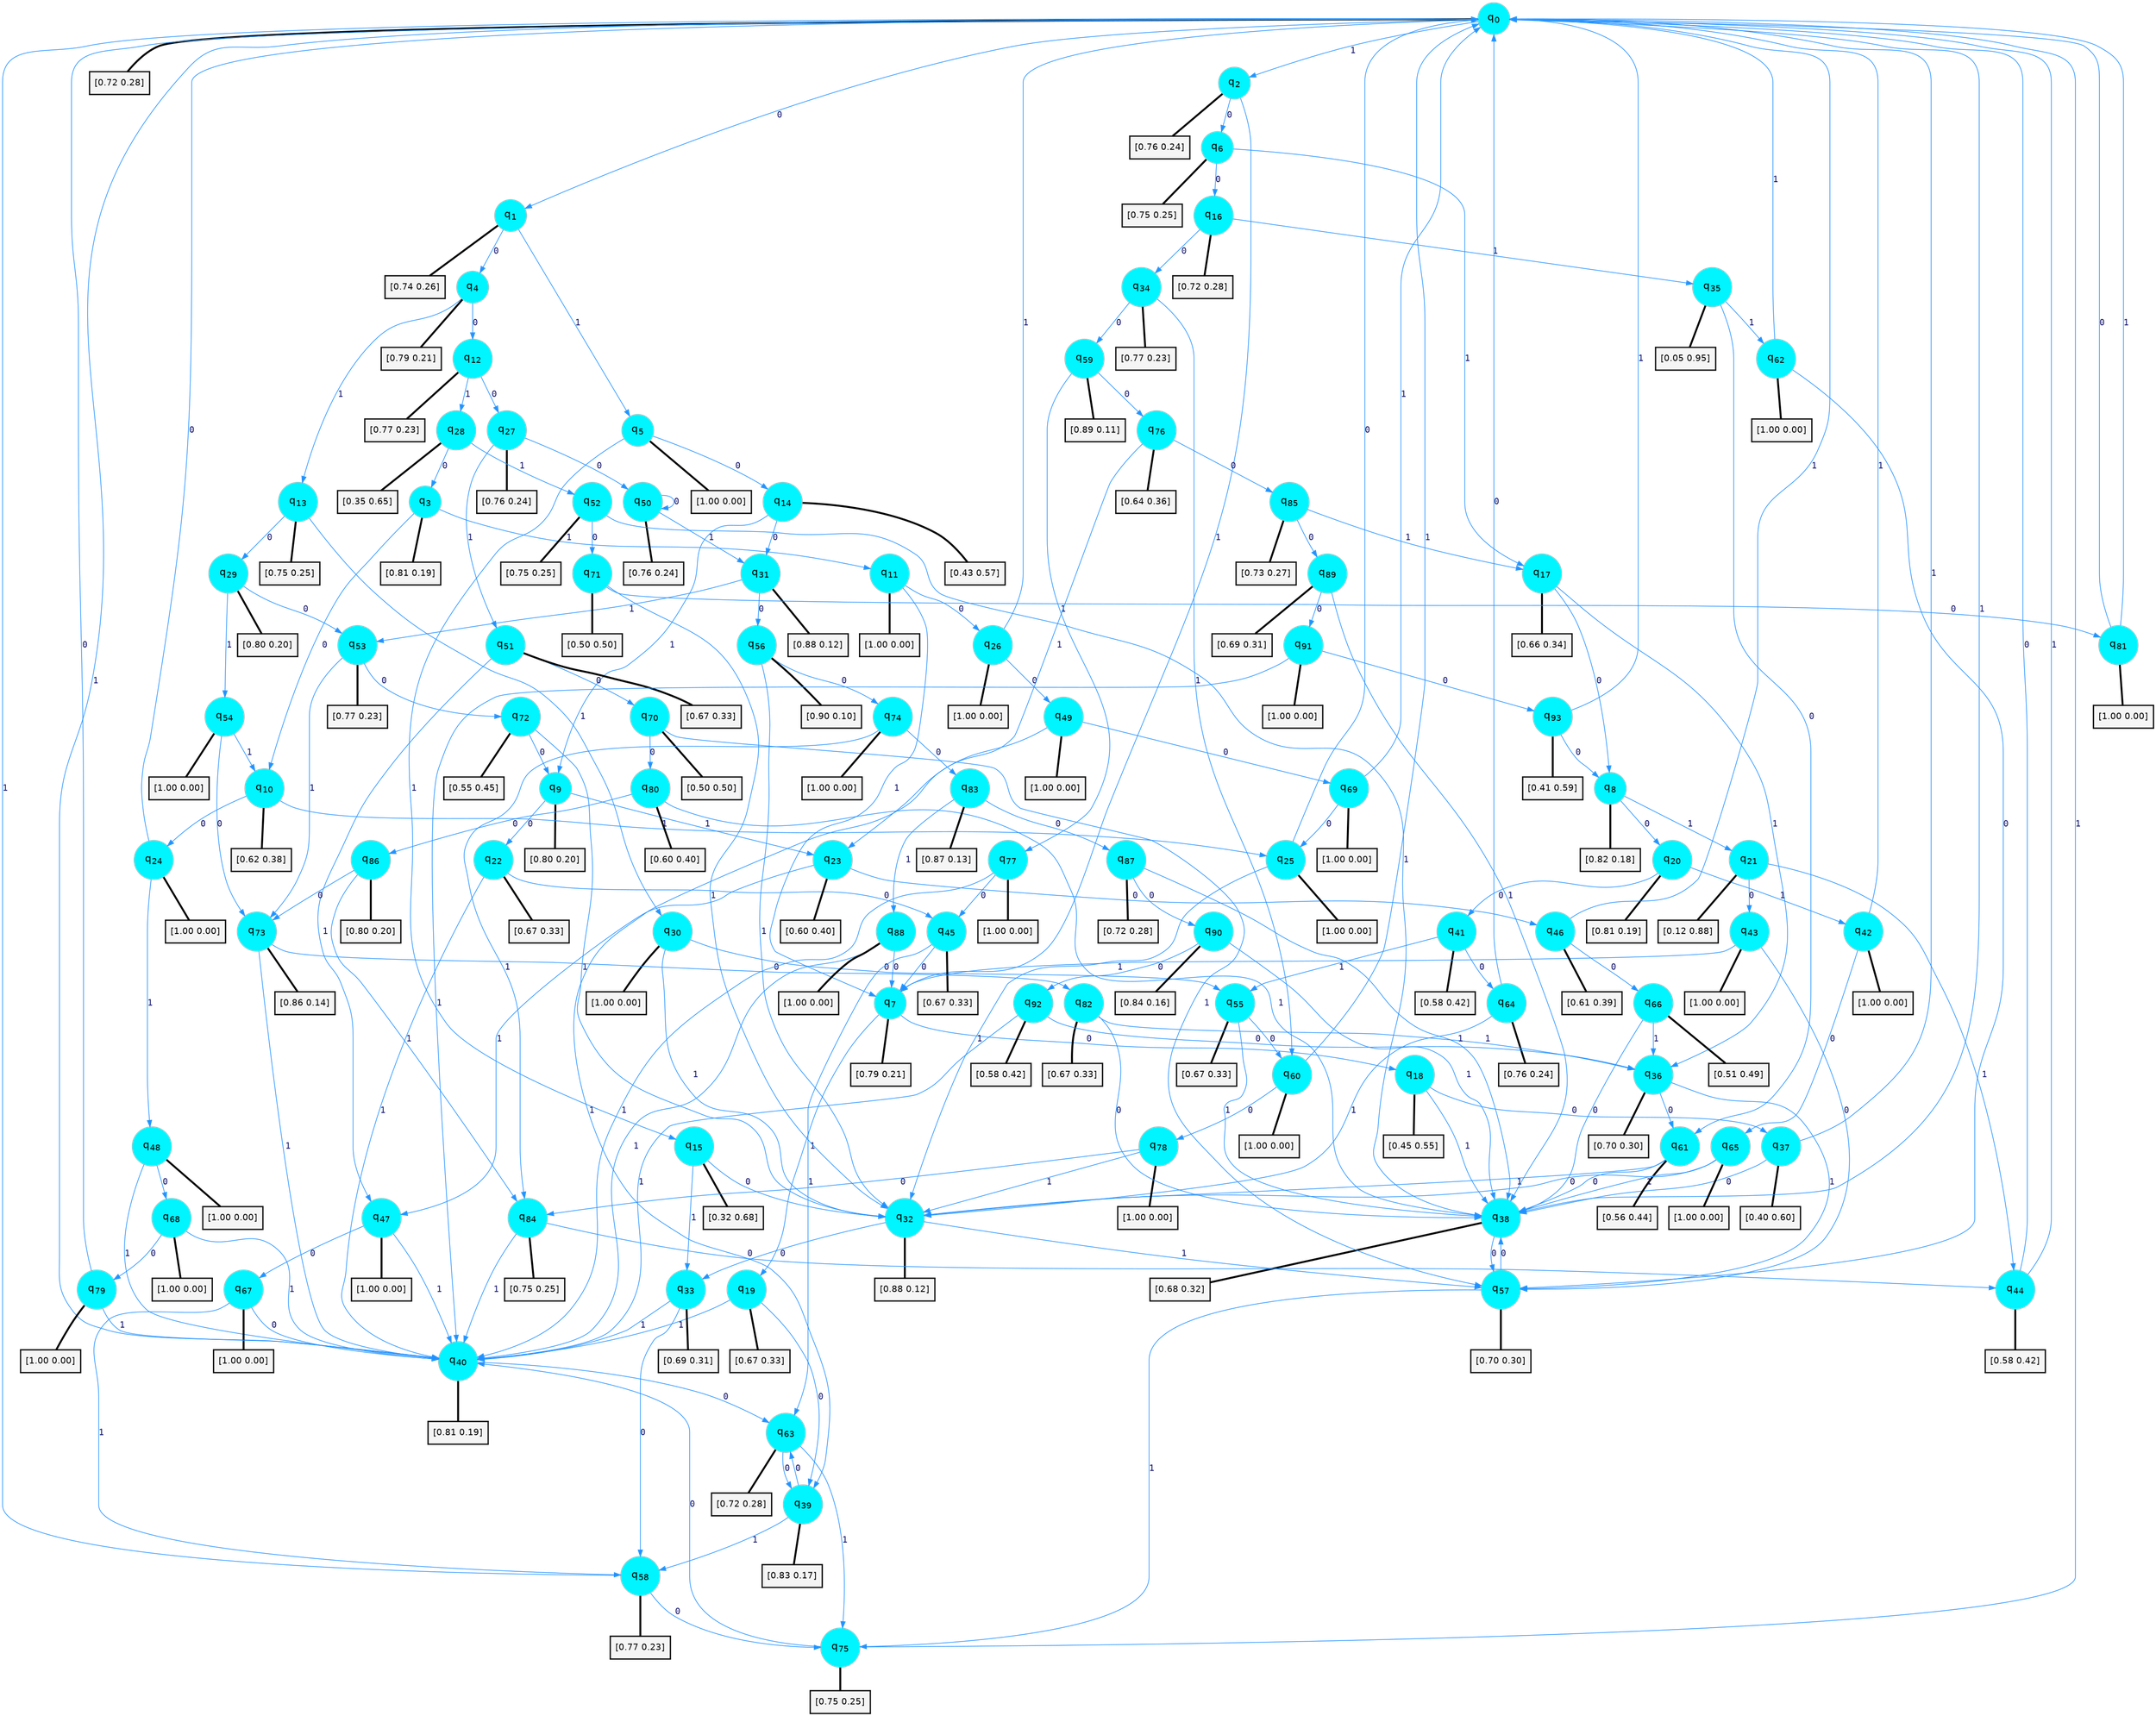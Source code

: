 digraph G {
graph [
bgcolor=transparent, dpi=300, rankdir=TD, size="40,25"];
node [
color=gray, fillcolor=turquoise1, fontcolor=black, fontname=Helvetica, fontsize=16, fontweight=bold, shape=circle, style=filled];
edge [
arrowsize=1, color=dodgerblue1, fontcolor=midnightblue, fontname=courier, fontweight=bold, penwidth=1, style=solid, weight=20];
0[label=<q<SUB>0</SUB>>];
1[label=<q<SUB>1</SUB>>];
2[label=<q<SUB>2</SUB>>];
3[label=<q<SUB>3</SUB>>];
4[label=<q<SUB>4</SUB>>];
5[label=<q<SUB>5</SUB>>];
6[label=<q<SUB>6</SUB>>];
7[label=<q<SUB>7</SUB>>];
8[label=<q<SUB>8</SUB>>];
9[label=<q<SUB>9</SUB>>];
10[label=<q<SUB>10</SUB>>];
11[label=<q<SUB>11</SUB>>];
12[label=<q<SUB>12</SUB>>];
13[label=<q<SUB>13</SUB>>];
14[label=<q<SUB>14</SUB>>];
15[label=<q<SUB>15</SUB>>];
16[label=<q<SUB>16</SUB>>];
17[label=<q<SUB>17</SUB>>];
18[label=<q<SUB>18</SUB>>];
19[label=<q<SUB>19</SUB>>];
20[label=<q<SUB>20</SUB>>];
21[label=<q<SUB>21</SUB>>];
22[label=<q<SUB>22</SUB>>];
23[label=<q<SUB>23</SUB>>];
24[label=<q<SUB>24</SUB>>];
25[label=<q<SUB>25</SUB>>];
26[label=<q<SUB>26</SUB>>];
27[label=<q<SUB>27</SUB>>];
28[label=<q<SUB>28</SUB>>];
29[label=<q<SUB>29</SUB>>];
30[label=<q<SUB>30</SUB>>];
31[label=<q<SUB>31</SUB>>];
32[label=<q<SUB>32</SUB>>];
33[label=<q<SUB>33</SUB>>];
34[label=<q<SUB>34</SUB>>];
35[label=<q<SUB>35</SUB>>];
36[label=<q<SUB>36</SUB>>];
37[label=<q<SUB>37</SUB>>];
38[label=<q<SUB>38</SUB>>];
39[label=<q<SUB>39</SUB>>];
40[label=<q<SUB>40</SUB>>];
41[label=<q<SUB>41</SUB>>];
42[label=<q<SUB>42</SUB>>];
43[label=<q<SUB>43</SUB>>];
44[label=<q<SUB>44</SUB>>];
45[label=<q<SUB>45</SUB>>];
46[label=<q<SUB>46</SUB>>];
47[label=<q<SUB>47</SUB>>];
48[label=<q<SUB>48</SUB>>];
49[label=<q<SUB>49</SUB>>];
50[label=<q<SUB>50</SUB>>];
51[label=<q<SUB>51</SUB>>];
52[label=<q<SUB>52</SUB>>];
53[label=<q<SUB>53</SUB>>];
54[label=<q<SUB>54</SUB>>];
55[label=<q<SUB>55</SUB>>];
56[label=<q<SUB>56</SUB>>];
57[label=<q<SUB>57</SUB>>];
58[label=<q<SUB>58</SUB>>];
59[label=<q<SUB>59</SUB>>];
60[label=<q<SUB>60</SUB>>];
61[label=<q<SUB>61</SUB>>];
62[label=<q<SUB>62</SUB>>];
63[label=<q<SUB>63</SUB>>];
64[label=<q<SUB>64</SUB>>];
65[label=<q<SUB>65</SUB>>];
66[label=<q<SUB>66</SUB>>];
67[label=<q<SUB>67</SUB>>];
68[label=<q<SUB>68</SUB>>];
69[label=<q<SUB>69</SUB>>];
70[label=<q<SUB>70</SUB>>];
71[label=<q<SUB>71</SUB>>];
72[label=<q<SUB>72</SUB>>];
73[label=<q<SUB>73</SUB>>];
74[label=<q<SUB>74</SUB>>];
75[label=<q<SUB>75</SUB>>];
76[label=<q<SUB>76</SUB>>];
77[label=<q<SUB>77</SUB>>];
78[label=<q<SUB>78</SUB>>];
79[label=<q<SUB>79</SUB>>];
80[label=<q<SUB>80</SUB>>];
81[label=<q<SUB>81</SUB>>];
82[label=<q<SUB>82</SUB>>];
83[label=<q<SUB>83</SUB>>];
84[label=<q<SUB>84</SUB>>];
85[label=<q<SUB>85</SUB>>];
86[label=<q<SUB>86</SUB>>];
87[label=<q<SUB>87</SUB>>];
88[label=<q<SUB>88</SUB>>];
89[label=<q<SUB>89</SUB>>];
90[label=<q<SUB>90</SUB>>];
91[label=<q<SUB>91</SUB>>];
92[label=<q<SUB>92</SUB>>];
93[label=<q<SUB>93</SUB>>];
94[label="[0.72 0.28]", shape=box,fontcolor=black, fontname=Helvetica, fontsize=14, penwidth=2, fillcolor=whitesmoke,color=black];
95[label="[0.74 0.26]", shape=box,fontcolor=black, fontname=Helvetica, fontsize=14, penwidth=2, fillcolor=whitesmoke,color=black];
96[label="[0.76 0.24]", shape=box,fontcolor=black, fontname=Helvetica, fontsize=14, penwidth=2, fillcolor=whitesmoke,color=black];
97[label="[0.81 0.19]", shape=box,fontcolor=black, fontname=Helvetica, fontsize=14, penwidth=2, fillcolor=whitesmoke,color=black];
98[label="[0.79 0.21]", shape=box,fontcolor=black, fontname=Helvetica, fontsize=14, penwidth=2, fillcolor=whitesmoke,color=black];
99[label="[1.00 0.00]", shape=box,fontcolor=black, fontname=Helvetica, fontsize=14, penwidth=2, fillcolor=whitesmoke,color=black];
100[label="[0.75 0.25]", shape=box,fontcolor=black, fontname=Helvetica, fontsize=14, penwidth=2, fillcolor=whitesmoke,color=black];
101[label="[0.79 0.21]", shape=box,fontcolor=black, fontname=Helvetica, fontsize=14, penwidth=2, fillcolor=whitesmoke,color=black];
102[label="[0.82 0.18]", shape=box,fontcolor=black, fontname=Helvetica, fontsize=14, penwidth=2, fillcolor=whitesmoke,color=black];
103[label="[0.80 0.20]", shape=box,fontcolor=black, fontname=Helvetica, fontsize=14, penwidth=2, fillcolor=whitesmoke,color=black];
104[label="[0.62 0.38]", shape=box,fontcolor=black, fontname=Helvetica, fontsize=14, penwidth=2, fillcolor=whitesmoke,color=black];
105[label="[1.00 0.00]", shape=box,fontcolor=black, fontname=Helvetica, fontsize=14, penwidth=2, fillcolor=whitesmoke,color=black];
106[label="[0.77 0.23]", shape=box,fontcolor=black, fontname=Helvetica, fontsize=14, penwidth=2, fillcolor=whitesmoke,color=black];
107[label="[0.75 0.25]", shape=box,fontcolor=black, fontname=Helvetica, fontsize=14, penwidth=2, fillcolor=whitesmoke,color=black];
108[label="[0.43 0.57]", shape=box,fontcolor=black, fontname=Helvetica, fontsize=14, penwidth=2, fillcolor=whitesmoke,color=black];
109[label="[0.32 0.68]", shape=box,fontcolor=black, fontname=Helvetica, fontsize=14, penwidth=2, fillcolor=whitesmoke,color=black];
110[label="[0.72 0.28]", shape=box,fontcolor=black, fontname=Helvetica, fontsize=14, penwidth=2, fillcolor=whitesmoke,color=black];
111[label="[0.66 0.34]", shape=box,fontcolor=black, fontname=Helvetica, fontsize=14, penwidth=2, fillcolor=whitesmoke,color=black];
112[label="[0.45 0.55]", shape=box,fontcolor=black, fontname=Helvetica, fontsize=14, penwidth=2, fillcolor=whitesmoke,color=black];
113[label="[0.67 0.33]", shape=box,fontcolor=black, fontname=Helvetica, fontsize=14, penwidth=2, fillcolor=whitesmoke,color=black];
114[label="[0.81 0.19]", shape=box,fontcolor=black, fontname=Helvetica, fontsize=14, penwidth=2, fillcolor=whitesmoke,color=black];
115[label="[0.12 0.88]", shape=box,fontcolor=black, fontname=Helvetica, fontsize=14, penwidth=2, fillcolor=whitesmoke,color=black];
116[label="[0.67 0.33]", shape=box,fontcolor=black, fontname=Helvetica, fontsize=14, penwidth=2, fillcolor=whitesmoke,color=black];
117[label="[0.60 0.40]", shape=box,fontcolor=black, fontname=Helvetica, fontsize=14, penwidth=2, fillcolor=whitesmoke,color=black];
118[label="[1.00 0.00]", shape=box,fontcolor=black, fontname=Helvetica, fontsize=14, penwidth=2, fillcolor=whitesmoke,color=black];
119[label="[1.00 0.00]", shape=box,fontcolor=black, fontname=Helvetica, fontsize=14, penwidth=2, fillcolor=whitesmoke,color=black];
120[label="[1.00 0.00]", shape=box,fontcolor=black, fontname=Helvetica, fontsize=14, penwidth=2, fillcolor=whitesmoke,color=black];
121[label="[0.76 0.24]", shape=box,fontcolor=black, fontname=Helvetica, fontsize=14, penwidth=2, fillcolor=whitesmoke,color=black];
122[label="[0.35 0.65]", shape=box,fontcolor=black, fontname=Helvetica, fontsize=14, penwidth=2, fillcolor=whitesmoke,color=black];
123[label="[0.80 0.20]", shape=box,fontcolor=black, fontname=Helvetica, fontsize=14, penwidth=2, fillcolor=whitesmoke,color=black];
124[label="[1.00 0.00]", shape=box,fontcolor=black, fontname=Helvetica, fontsize=14, penwidth=2, fillcolor=whitesmoke,color=black];
125[label="[0.88 0.12]", shape=box,fontcolor=black, fontname=Helvetica, fontsize=14, penwidth=2, fillcolor=whitesmoke,color=black];
126[label="[0.88 0.12]", shape=box,fontcolor=black, fontname=Helvetica, fontsize=14, penwidth=2, fillcolor=whitesmoke,color=black];
127[label="[0.69 0.31]", shape=box,fontcolor=black, fontname=Helvetica, fontsize=14, penwidth=2, fillcolor=whitesmoke,color=black];
128[label="[0.77 0.23]", shape=box,fontcolor=black, fontname=Helvetica, fontsize=14, penwidth=2, fillcolor=whitesmoke,color=black];
129[label="[0.05 0.95]", shape=box,fontcolor=black, fontname=Helvetica, fontsize=14, penwidth=2, fillcolor=whitesmoke,color=black];
130[label="[0.70 0.30]", shape=box,fontcolor=black, fontname=Helvetica, fontsize=14, penwidth=2, fillcolor=whitesmoke,color=black];
131[label="[0.40 0.60]", shape=box,fontcolor=black, fontname=Helvetica, fontsize=14, penwidth=2, fillcolor=whitesmoke,color=black];
132[label="[0.68 0.32]", shape=box,fontcolor=black, fontname=Helvetica, fontsize=14, penwidth=2, fillcolor=whitesmoke,color=black];
133[label="[0.83 0.17]", shape=box,fontcolor=black, fontname=Helvetica, fontsize=14, penwidth=2, fillcolor=whitesmoke,color=black];
134[label="[0.81 0.19]", shape=box,fontcolor=black, fontname=Helvetica, fontsize=14, penwidth=2, fillcolor=whitesmoke,color=black];
135[label="[0.58 0.42]", shape=box,fontcolor=black, fontname=Helvetica, fontsize=14, penwidth=2, fillcolor=whitesmoke,color=black];
136[label="[1.00 0.00]", shape=box,fontcolor=black, fontname=Helvetica, fontsize=14, penwidth=2, fillcolor=whitesmoke,color=black];
137[label="[1.00 0.00]", shape=box,fontcolor=black, fontname=Helvetica, fontsize=14, penwidth=2, fillcolor=whitesmoke,color=black];
138[label="[0.58 0.42]", shape=box,fontcolor=black, fontname=Helvetica, fontsize=14, penwidth=2, fillcolor=whitesmoke,color=black];
139[label="[0.67 0.33]", shape=box,fontcolor=black, fontname=Helvetica, fontsize=14, penwidth=2, fillcolor=whitesmoke,color=black];
140[label="[0.61 0.39]", shape=box,fontcolor=black, fontname=Helvetica, fontsize=14, penwidth=2, fillcolor=whitesmoke,color=black];
141[label="[1.00 0.00]", shape=box,fontcolor=black, fontname=Helvetica, fontsize=14, penwidth=2, fillcolor=whitesmoke,color=black];
142[label="[1.00 0.00]", shape=box,fontcolor=black, fontname=Helvetica, fontsize=14, penwidth=2, fillcolor=whitesmoke,color=black];
143[label="[1.00 0.00]", shape=box,fontcolor=black, fontname=Helvetica, fontsize=14, penwidth=2, fillcolor=whitesmoke,color=black];
144[label="[0.76 0.24]", shape=box,fontcolor=black, fontname=Helvetica, fontsize=14, penwidth=2, fillcolor=whitesmoke,color=black];
145[label="[0.67 0.33]", shape=box,fontcolor=black, fontname=Helvetica, fontsize=14, penwidth=2, fillcolor=whitesmoke,color=black];
146[label="[0.75 0.25]", shape=box,fontcolor=black, fontname=Helvetica, fontsize=14, penwidth=2, fillcolor=whitesmoke,color=black];
147[label="[0.77 0.23]", shape=box,fontcolor=black, fontname=Helvetica, fontsize=14, penwidth=2, fillcolor=whitesmoke,color=black];
148[label="[1.00 0.00]", shape=box,fontcolor=black, fontname=Helvetica, fontsize=14, penwidth=2, fillcolor=whitesmoke,color=black];
149[label="[0.67 0.33]", shape=box,fontcolor=black, fontname=Helvetica, fontsize=14, penwidth=2, fillcolor=whitesmoke,color=black];
150[label="[0.90 0.10]", shape=box,fontcolor=black, fontname=Helvetica, fontsize=14, penwidth=2, fillcolor=whitesmoke,color=black];
151[label="[0.70 0.30]", shape=box,fontcolor=black, fontname=Helvetica, fontsize=14, penwidth=2, fillcolor=whitesmoke,color=black];
152[label="[0.77 0.23]", shape=box,fontcolor=black, fontname=Helvetica, fontsize=14, penwidth=2, fillcolor=whitesmoke,color=black];
153[label="[0.89 0.11]", shape=box,fontcolor=black, fontname=Helvetica, fontsize=14, penwidth=2, fillcolor=whitesmoke,color=black];
154[label="[1.00 0.00]", shape=box,fontcolor=black, fontname=Helvetica, fontsize=14, penwidth=2, fillcolor=whitesmoke,color=black];
155[label="[0.56 0.44]", shape=box,fontcolor=black, fontname=Helvetica, fontsize=14, penwidth=2, fillcolor=whitesmoke,color=black];
156[label="[1.00 0.00]", shape=box,fontcolor=black, fontname=Helvetica, fontsize=14, penwidth=2, fillcolor=whitesmoke,color=black];
157[label="[0.72 0.28]", shape=box,fontcolor=black, fontname=Helvetica, fontsize=14, penwidth=2, fillcolor=whitesmoke,color=black];
158[label="[0.76 0.24]", shape=box,fontcolor=black, fontname=Helvetica, fontsize=14, penwidth=2, fillcolor=whitesmoke,color=black];
159[label="[1.00 0.00]", shape=box,fontcolor=black, fontname=Helvetica, fontsize=14, penwidth=2, fillcolor=whitesmoke,color=black];
160[label="[0.51 0.49]", shape=box,fontcolor=black, fontname=Helvetica, fontsize=14, penwidth=2, fillcolor=whitesmoke,color=black];
161[label="[1.00 0.00]", shape=box,fontcolor=black, fontname=Helvetica, fontsize=14, penwidth=2, fillcolor=whitesmoke,color=black];
162[label="[1.00 0.00]", shape=box,fontcolor=black, fontname=Helvetica, fontsize=14, penwidth=2, fillcolor=whitesmoke,color=black];
163[label="[1.00 0.00]", shape=box,fontcolor=black, fontname=Helvetica, fontsize=14, penwidth=2, fillcolor=whitesmoke,color=black];
164[label="[0.50 0.50]", shape=box,fontcolor=black, fontname=Helvetica, fontsize=14, penwidth=2, fillcolor=whitesmoke,color=black];
165[label="[0.50 0.50]", shape=box,fontcolor=black, fontname=Helvetica, fontsize=14, penwidth=2, fillcolor=whitesmoke,color=black];
166[label="[0.55 0.45]", shape=box,fontcolor=black, fontname=Helvetica, fontsize=14, penwidth=2, fillcolor=whitesmoke,color=black];
167[label="[0.86 0.14]", shape=box,fontcolor=black, fontname=Helvetica, fontsize=14, penwidth=2, fillcolor=whitesmoke,color=black];
168[label="[1.00 0.00]", shape=box,fontcolor=black, fontname=Helvetica, fontsize=14, penwidth=2, fillcolor=whitesmoke,color=black];
169[label="[0.75 0.25]", shape=box,fontcolor=black, fontname=Helvetica, fontsize=14, penwidth=2, fillcolor=whitesmoke,color=black];
170[label="[0.64 0.36]", shape=box,fontcolor=black, fontname=Helvetica, fontsize=14, penwidth=2, fillcolor=whitesmoke,color=black];
171[label="[1.00 0.00]", shape=box,fontcolor=black, fontname=Helvetica, fontsize=14, penwidth=2, fillcolor=whitesmoke,color=black];
172[label="[1.00 0.00]", shape=box,fontcolor=black, fontname=Helvetica, fontsize=14, penwidth=2, fillcolor=whitesmoke,color=black];
173[label="[1.00 0.00]", shape=box,fontcolor=black, fontname=Helvetica, fontsize=14, penwidth=2, fillcolor=whitesmoke,color=black];
174[label="[0.60 0.40]", shape=box,fontcolor=black, fontname=Helvetica, fontsize=14, penwidth=2, fillcolor=whitesmoke,color=black];
175[label="[1.00 0.00]", shape=box,fontcolor=black, fontname=Helvetica, fontsize=14, penwidth=2, fillcolor=whitesmoke,color=black];
176[label="[0.67 0.33]", shape=box,fontcolor=black, fontname=Helvetica, fontsize=14, penwidth=2, fillcolor=whitesmoke,color=black];
177[label="[0.87 0.13]", shape=box,fontcolor=black, fontname=Helvetica, fontsize=14, penwidth=2, fillcolor=whitesmoke,color=black];
178[label="[0.75 0.25]", shape=box,fontcolor=black, fontname=Helvetica, fontsize=14, penwidth=2, fillcolor=whitesmoke,color=black];
179[label="[0.73 0.27]", shape=box,fontcolor=black, fontname=Helvetica, fontsize=14, penwidth=2, fillcolor=whitesmoke,color=black];
180[label="[0.80 0.20]", shape=box,fontcolor=black, fontname=Helvetica, fontsize=14, penwidth=2, fillcolor=whitesmoke,color=black];
181[label="[0.72 0.28]", shape=box,fontcolor=black, fontname=Helvetica, fontsize=14, penwidth=2, fillcolor=whitesmoke,color=black];
182[label="[1.00 0.00]", shape=box,fontcolor=black, fontname=Helvetica, fontsize=14, penwidth=2, fillcolor=whitesmoke,color=black];
183[label="[0.69 0.31]", shape=box,fontcolor=black, fontname=Helvetica, fontsize=14, penwidth=2, fillcolor=whitesmoke,color=black];
184[label="[0.84 0.16]", shape=box,fontcolor=black, fontname=Helvetica, fontsize=14, penwidth=2, fillcolor=whitesmoke,color=black];
185[label="[1.00 0.00]", shape=box,fontcolor=black, fontname=Helvetica, fontsize=14, penwidth=2, fillcolor=whitesmoke,color=black];
186[label="[0.58 0.42]", shape=box,fontcolor=black, fontname=Helvetica, fontsize=14, penwidth=2, fillcolor=whitesmoke,color=black];
187[label="[0.41 0.59]", shape=box,fontcolor=black, fontname=Helvetica, fontsize=14, penwidth=2, fillcolor=whitesmoke,color=black];
0->1 [label=0];
0->2 [label=1];
0->94 [arrowhead=none, penwidth=3,color=black];
1->4 [label=0];
1->5 [label=1];
1->95 [arrowhead=none, penwidth=3,color=black];
2->6 [label=0];
2->7 [label=1];
2->96 [arrowhead=none, penwidth=3,color=black];
3->10 [label=0];
3->11 [label=1];
3->97 [arrowhead=none, penwidth=3,color=black];
4->12 [label=0];
4->13 [label=1];
4->98 [arrowhead=none, penwidth=3,color=black];
5->14 [label=0];
5->15 [label=1];
5->99 [arrowhead=none, penwidth=3,color=black];
6->16 [label=0];
6->17 [label=1];
6->100 [arrowhead=none, penwidth=3,color=black];
7->18 [label=0];
7->19 [label=1];
7->101 [arrowhead=none, penwidth=3,color=black];
8->20 [label=0];
8->21 [label=1];
8->102 [arrowhead=none, penwidth=3,color=black];
9->22 [label=0];
9->23 [label=1];
9->103 [arrowhead=none, penwidth=3,color=black];
10->24 [label=0];
10->25 [label=1];
10->104 [arrowhead=none, penwidth=3,color=black];
11->26 [label=0];
11->7 [label=1];
11->105 [arrowhead=none, penwidth=3,color=black];
12->27 [label=0];
12->28 [label=1];
12->106 [arrowhead=none, penwidth=3,color=black];
13->29 [label=0];
13->30 [label=1];
13->107 [arrowhead=none, penwidth=3,color=black];
14->31 [label=0];
14->9 [label=1];
14->108 [arrowhead=none, penwidth=3,color=black];
15->32 [label=0];
15->33 [label=1];
15->109 [arrowhead=none, penwidth=3,color=black];
16->34 [label=0];
16->35 [label=1];
16->110 [arrowhead=none, penwidth=3,color=black];
17->8 [label=0];
17->36 [label=1];
17->111 [arrowhead=none, penwidth=3,color=black];
18->37 [label=0];
18->38 [label=1];
18->112 [arrowhead=none, penwidth=3,color=black];
19->39 [label=0];
19->40 [label=1];
19->113 [arrowhead=none, penwidth=3,color=black];
20->41 [label=0];
20->42 [label=1];
20->114 [arrowhead=none, penwidth=3,color=black];
21->43 [label=0];
21->44 [label=1];
21->115 [arrowhead=none, penwidth=3,color=black];
22->45 [label=0];
22->40 [label=1];
22->116 [arrowhead=none, penwidth=3,color=black];
23->46 [label=0];
23->47 [label=1];
23->117 [arrowhead=none, penwidth=3,color=black];
24->0 [label=0];
24->48 [label=1];
24->118 [arrowhead=none, penwidth=3,color=black];
25->0 [label=0];
25->32 [label=1];
25->119 [arrowhead=none, penwidth=3,color=black];
26->49 [label=0];
26->0 [label=1];
26->120 [arrowhead=none, penwidth=3,color=black];
27->50 [label=0];
27->51 [label=1];
27->121 [arrowhead=none, penwidth=3,color=black];
28->3 [label=0];
28->52 [label=1];
28->122 [arrowhead=none, penwidth=3,color=black];
29->53 [label=0];
29->54 [label=1];
29->123 [arrowhead=none, penwidth=3,color=black];
30->55 [label=0];
30->32 [label=1];
30->124 [arrowhead=none, penwidth=3,color=black];
31->56 [label=0];
31->53 [label=1];
31->125 [arrowhead=none, penwidth=3,color=black];
32->33 [label=0];
32->57 [label=1];
32->126 [arrowhead=none, penwidth=3,color=black];
33->58 [label=0];
33->40 [label=1];
33->127 [arrowhead=none, penwidth=3,color=black];
34->59 [label=0];
34->60 [label=1];
34->128 [arrowhead=none, penwidth=3,color=black];
35->61 [label=0];
35->62 [label=1];
35->129 [arrowhead=none, penwidth=3,color=black];
36->61 [label=0];
36->57 [label=1];
36->130 [arrowhead=none, penwidth=3,color=black];
37->38 [label=0];
37->0 [label=1];
37->131 [arrowhead=none, penwidth=3,color=black];
38->57 [label=0];
38->0 [label=1];
38->132 [arrowhead=none, penwidth=3,color=black];
39->63 [label=0];
39->58 [label=1];
39->133 [arrowhead=none, penwidth=3,color=black];
40->63 [label=0];
40->0 [label=1];
40->134 [arrowhead=none, penwidth=3,color=black];
41->64 [label=0];
41->55 [label=1];
41->135 [arrowhead=none, penwidth=3,color=black];
42->65 [label=0];
42->0 [label=1];
42->136 [arrowhead=none, penwidth=3,color=black];
43->57 [label=0];
43->7 [label=1];
43->137 [arrowhead=none, penwidth=3,color=black];
44->0 [label=0];
44->0 [label=1];
44->138 [arrowhead=none, penwidth=3,color=black];
45->7 [label=0];
45->63 [label=1];
45->139 [arrowhead=none, penwidth=3,color=black];
46->66 [label=0];
46->0 [label=1];
46->140 [arrowhead=none, penwidth=3,color=black];
47->67 [label=0];
47->40 [label=1];
47->141 [arrowhead=none, penwidth=3,color=black];
48->68 [label=0];
48->40 [label=1];
48->142 [arrowhead=none, penwidth=3,color=black];
49->69 [label=0];
49->39 [label=1];
49->143 [arrowhead=none, penwidth=3,color=black];
50->50 [label=0];
50->31 [label=1];
50->144 [arrowhead=none, penwidth=3,color=black];
51->70 [label=0];
51->47 [label=1];
51->145 [arrowhead=none, penwidth=3,color=black];
52->71 [label=0];
52->38 [label=1];
52->146 [arrowhead=none, penwidth=3,color=black];
53->72 [label=0];
53->73 [label=1];
53->147 [arrowhead=none, penwidth=3,color=black];
54->73 [label=0];
54->10 [label=1];
54->148 [arrowhead=none, penwidth=3,color=black];
55->60 [label=0];
55->38 [label=1];
55->149 [arrowhead=none, penwidth=3,color=black];
56->74 [label=0];
56->32 [label=1];
56->150 [arrowhead=none, penwidth=3,color=black];
57->38 [label=0];
57->75 [label=1];
57->151 [arrowhead=none, penwidth=3,color=black];
58->75 [label=0];
58->0 [label=1];
58->152 [arrowhead=none, penwidth=3,color=black];
59->76 [label=0];
59->77 [label=1];
59->153 [arrowhead=none, penwidth=3,color=black];
60->78 [label=0];
60->0 [label=1];
60->154 [arrowhead=none, penwidth=3,color=black];
61->38 [label=0];
61->32 [label=1];
61->155 [arrowhead=none, penwidth=3,color=black];
62->57 [label=0];
62->0 [label=1];
62->156 [arrowhead=none, penwidth=3,color=black];
63->39 [label=0];
63->75 [label=1];
63->157 [arrowhead=none, penwidth=3,color=black];
64->0 [label=0];
64->32 [label=1];
64->158 [arrowhead=none, penwidth=3,color=black];
65->32 [label=0];
65->38 [label=1];
65->159 [arrowhead=none, penwidth=3,color=black];
66->38 [label=0];
66->36 [label=1];
66->160 [arrowhead=none, penwidth=3,color=black];
67->40 [label=0];
67->58 [label=1];
67->161 [arrowhead=none, penwidth=3,color=black];
68->79 [label=0];
68->40 [label=1];
68->162 [arrowhead=none, penwidth=3,color=black];
69->25 [label=0];
69->0 [label=1];
69->163 [arrowhead=none, penwidth=3,color=black];
70->80 [label=0];
70->57 [label=1];
70->164 [arrowhead=none, penwidth=3,color=black];
71->81 [label=0];
71->32 [label=1];
71->165 [arrowhead=none, penwidth=3,color=black];
72->9 [label=0];
72->32 [label=1];
72->166 [arrowhead=none, penwidth=3,color=black];
73->82 [label=0];
73->40 [label=1];
73->167 [arrowhead=none, penwidth=3,color=black];
74->83 [label=0];
74->84 [label=1];
74->168 [arrowhead=none, penwidth=3,color=black];
75->40 [label=0];
75->0 [label=1];
75->169 [arrowhead=none, penwidth=3,color=black];
76->85 [label=0];
76->23 [label=1];
76->170 [arrowhead=none, penwidth=3,color=black];
77->45 [label=0];
77->40 [label=1];
77->171 [arrowhead=none, penwidth=3,color=black];
78->84 [label=0];
78->32 [label=1];
78->172 [arrowhead=none, penwidth=3,color=black];
79->0 [label=0];
79->40 [label=1];
79->173 [arrowhead=none, penwidth=3,color=black];
80->86 [label=0];
80->38 [label=1];
80->174 [arrowhead=none, penwidth=3,color=black];
81->0 [label=0];
81->0 [label=1];
81->175 [arrowhead=none, penwidth=3,color=black];
82->38 [label=0];
82->36 [label=1];
82->176 [arrowhead=none, penwidth=3,color=black];
83->87 [label=0];
83->88 [label=1];
83->177 [arrowhead=none, penwidth=3,color=black];
84->44 [label=0];
84->40 [label=1];
84->178 [arrowhead=none, penwidth=3,color=black];
85->89 [label=0];
85->17 [label=1];
85->179 [arrowhead=none, penwidth=3,color=black];
86->73 [label=0];
86->84 [label=1];
86->180 [arrowhead=none, penwidth=3,color=black];
87->90 [label=0];
87->38 [label=1];
87->181 [arrowhead=none, penwidth=3,color=black];
88->7 [label=0];
88->40 [label=1];
88->182 [arrowhead=none, penwidth=3,color=black];
89->91 [label=0];
89->38 [label=1];
89->183 [arrowhead=none, penwidth=3,color=black];
90->92 [label=0];
90->38 [label=1];
90->184 [arrowhead=none, penwidth=3,color=black];
91->93 [label=0];
91->40 [label=1];
91->185 [arrowhead=none, penwidth=3,color=black];
92->36 [label=0];
92->40 [label=1];
92->186 [arrowhead=none, penwidth=3,color=black];
93->8 [label=0];
93->0 [label=1];
93->187 [arrowhead=none, penwidth=3,color=black];
}
